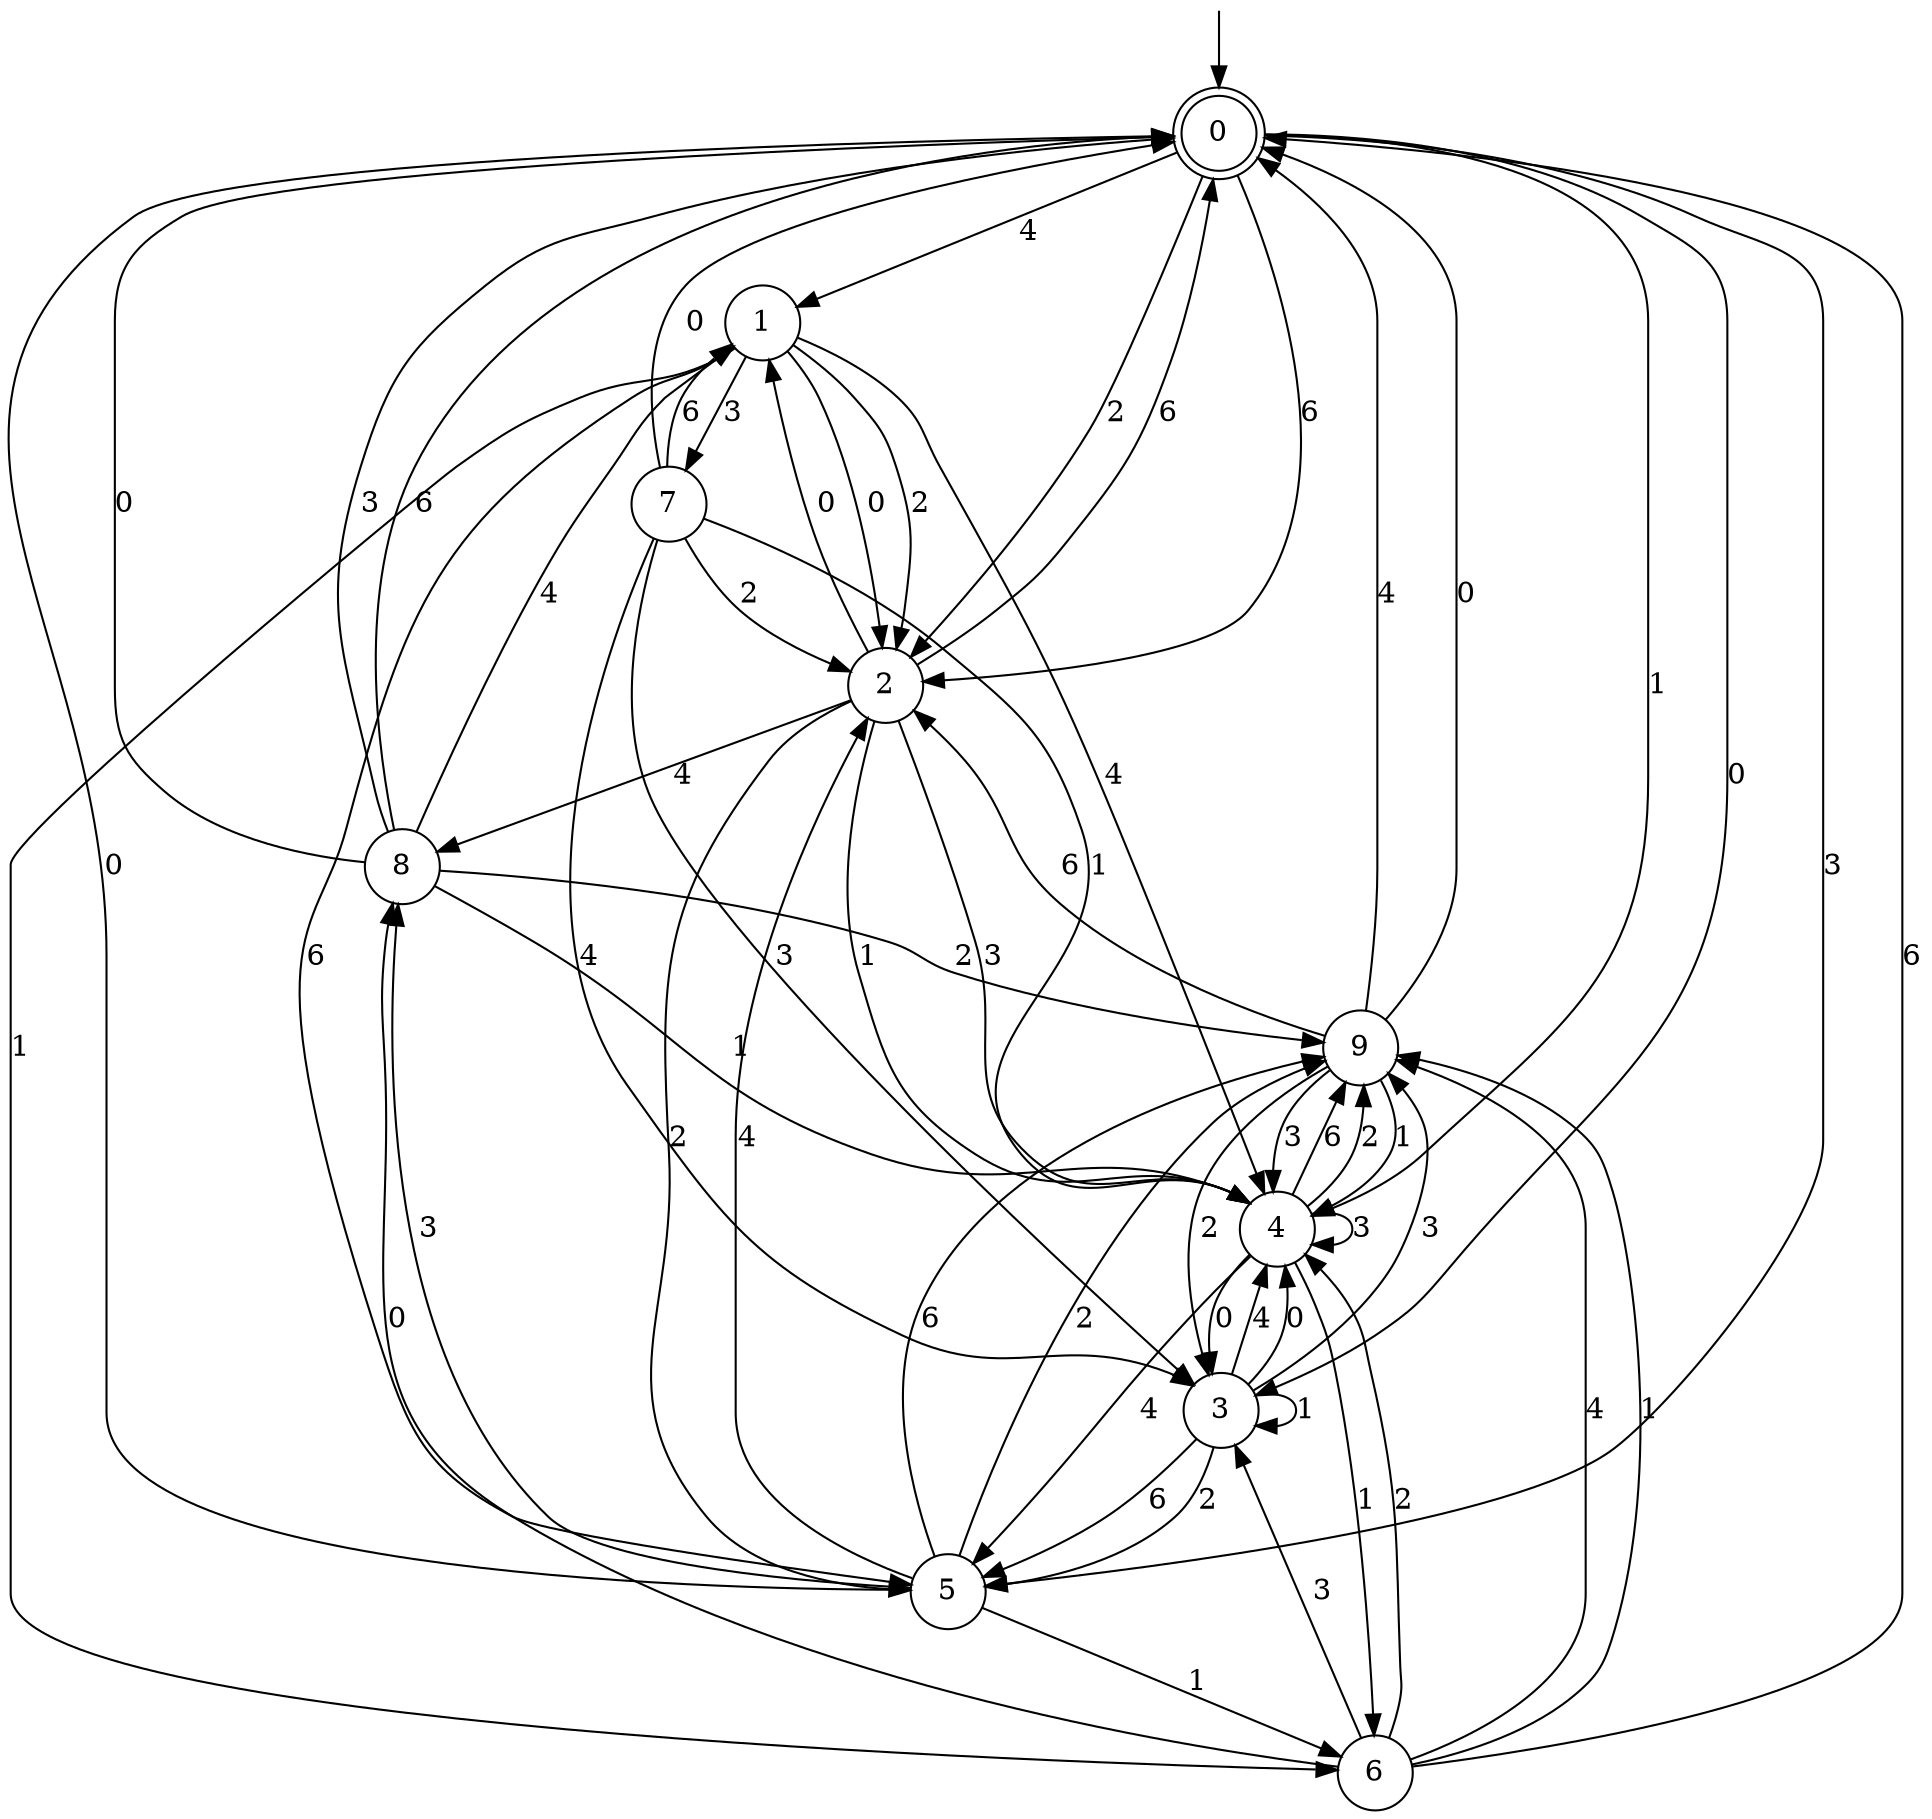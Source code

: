 digraph g {

	s0 [shape="doublecircle" label="0"];
	s1 [shape="circle" label="1"];
	s2 [shape="circle" label="2"];
	s3 [shape="circle" label="3"];
	s4 [shape="circle" label="4"];
	s5 [shape="circle" label="5"];
	s6 [shape="circle" label="6"];
	s7 [shape="circle" label="7"];
	s8 [shape="circle" label="8"];
	s9 [shape="circle" label="9"];
	s0 -> s1 [label="4"];
	s0 -> s2 [label="6"];
	s0 -> s3 [label="0"];
	s0 -> s4 [label="1"];
	s0 -> s5 [label="3"];
	s0 -> s2 [label="2"];
	s1 -> s4 [label="4"];
	s1 -> s5 [label="6"];
	s1 -> s2 [label="0"];
	s1 -> s6 [label="1"];
	s1 -> s7 [label="3"];
	s1 -> s2 [label="2"];
	s2 -> s8 [label="4"];
	s2 -> s0 [label="6"];
	s2 -> s1 [label="0"];
	s2 -> s4 [label="1"];
	s2 -> s4 [label="3"];
	s2 -> s5 [label="2"];
	s3 -> s4 [label="4"];
	s3 -> s5 [label="6"];
	s3 -> s4 [label="0"];
	s3 -> s3 [label="1"];
	s3 -> s9 [label="3"];
	s3 -> s5 [label="2"];
	s4 -> s5 [label="4"];
	s4 -> s9 [label="6"];
	s4 -> s3 [label="0"];
	s4 -> s6 [label="1"];
	s4 -> s4 [label="3"];
	s4 -> s9 [label="2"];
	s5 -> s2 [label="4"];
	s5 -> s9 [label="6"];
	s5 -> s0 [label="0"];
	s5 -> s6 [label="1"];
	s5 -> s8 [label="3"];
	s5 -> s9 [label="2"];
	s6 -> s9 [label="4"];
	s6 -> s0 [label="6"];
	s6 -> s8 [label="0"];
	s6 -> s9 [label="1"];
	s6 -> s3 [label="3"];
	s6 -> s4 [label="2"];
	s7 -> s3 [label="4"];
	s7 -> s1 [label="6"];
	s7 -> s0 [label="0"];
	s7 -> s4 [label="1"];
	s7 -> s3 [label="3"];
	s7 -> s2 [label="2"];
	s8 -> s1 [label="4"];
	s8 -> s0 [label="6"];
	s8 -> s0 [label="0"];
	s8 -> s4 [label="1"];
	s8 -> s0 [label="3"];
	s8 -> s9 [label="2"];
	s9 -> s0 [label="4"];
	s9 -> s2 [label="6"];
	s9 -> s0 [label="0"];
	s9 -> s4 [label="1"];
	s9 -> s4 [label="3"];
	s9 -> s3 [label="2"];

__start0 [label="" shape="none" width="0" height="0"];
__start0 -> s0;

}
